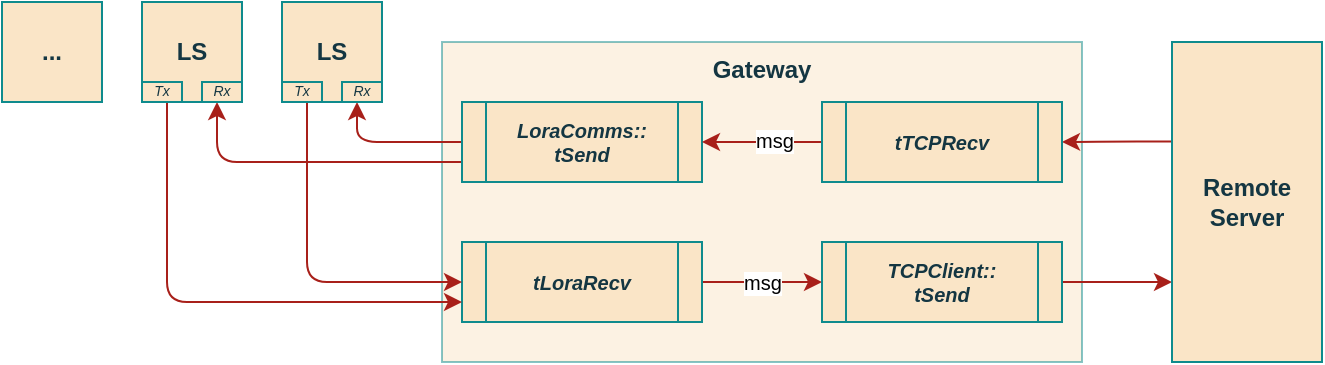 <mxfile version="15.9.6" type="github" pages="5">
  <diagram id="9ntWhLIJTqmjofceUZnP" name="overview">
    <mxGraphModel dx="2013" dy="452" grid="1" gridSize="10" guides="1" tooltips="1" connect="1" arrows="1" fold="1" page="0" pageScale="1" pageWidth="827" pageHeight="1169" math="0" shadow="0">
      <root>
        <mxCell id="-muiKmTSsOOiPFFWHkRS-0" />
        <mxCell id="-muiKmTSsOOiPFFWHkRS-1" parent="-muiKmTSsOOiPFFWHkRS-0" />
        <mxCell id="-muiKmTSsOOiPFFWHkRS-2" value="&lt;b&gt;Gateway&lt;/b&gt;" style="rounded=0;whiteSpace=wrap;html=1;sketch=0;fontColor=#143642;strokeColor=#0F8B8D;fillColor=#FAE5C7;opacity=50;verticalAlign=top;" parent="-muiKmTSsOOiPFFWHkRS-1" vertex="1">
          <mxGeometry x="-585" y="240" width="320" height="160" as="geometry" />
        </mxCell>
        <mxCell id="-muiKmTSsOOiPFFWHkRS-3" style="edgeStyle=orthogonalEdgeStyle;rounded=1;orthogonalLoop=1;jettySize=auto;html=1;exitX=0;exitY=0.5;exitDx=0;exitDy=0;entryX=0.75;entryY=1;entryDx=0;entryDy=0;strokeColor=#A8201A;" parent="-muiKmTSsOOiPFFWHkRS-1" source="-muiKmTSsOOiPFFWHkRS-5" target="-muiKmTSsOOiPFFWHkRS-18" edge="1">
          <mxGeometry relative="1" as="geometry" />
        </mxCell>
        <mxCell id="-muiKmTSsOOiPFFWHkRS-4" style="edgeStyle=orthogonalEdgeStyle;rounded=1;orthogonalLoop=1;jettySize=auto;html=1;exitX=0;exitY=0.75;exitDx=0;exitDy=0;entryX=0.75;entryY=1;entryDx=0;entryDy=0;strokeColor=#A8201A;" parent="-muiKmTSsOOiPFFWHkRS-1" source="-muiKmTSsOOiPFFWHkRS-5" target="-muiKmTSsOOiPFFWHkRS-20" edge="1">
          <mxGeometry relative="1" as="geometry" />
        </mxCell>
        <mxCell id="-muiKmTSsOOiPFFWHkRS-5" value="&lt;div style=&quot;font-size: 10px;&quot;&gt;&lt;b style=&quot;font-size: 10px;&quot;&gt;LoraComms::&lt;/b&gt;&lt;/div&gt;&lt;div style=&quot;font-size: 10px;&quot;&gt;&lt;b style=&quot;font-size: 10px;&quot;&gt;tSend&lt;/b&gt;&lt;/div&gt;" style="shape=process;whiteSpace=wrap;html=1;backgroundOutline=1;rounded=0;sketch=0;fontColor=#143642;strokeColor=#0F8B8D;fillColor=#FAE5C7;fontStyle=2;fontSize=10;" parent="-muiKmTSsOOiPFFWHkRS-1" vertex="1">
          <mxGeometry x="-575" y="270" width="120" height="40" as="geometry" />
        </mxCell>
        <mxCell id="-muiKmTSsOOiPFFWHkRS-6" style="edgeStyle=orthogonalEdgeStyle;rounded=1;orthogonalLoop=1;jettySize=auto;html=1;exitX=1;exitY=0.5;exitDx=0;exitDy=0;entryX=0;entryY=0.5;entryDx=0;entryDy=0;strokeColor=#A8201A;" parent="-muiKmTSsOOiPFFWHkRS-1" source="-muiKmTSsOOiPFFWHkRS-8" target="-muiKmTSsOOiPFFWHkRS-10" edge="1">
          <mxGeometry relative="1" as="geometry" />
        </mxCell>
        <mxCell id="-b2SO75VhXihlLXMbAYO-1" value="msg" style="edgeLabel;html=1;align=center;verticalAlign=middle;resizable=0;points=[];fontSize=10;" vertex="1" connectable="0" parent="-muiKmTSsOOiPFFWHkRS-6">
          <mxGeometry x="-0.346" relative="1" as="geometry">
            <mxPoint x="10" as="offset" />
          </mxGeometry>
        </mxCell>
        <mxCell id="-muiKmTSsOOiPFFWHkRS-8" value="&lt;b style=&quot;font-size: 10px;&quot;&gt;tLoraRecv&lt;/b&gt;" style="shape=process;whiteSpace=wrap;html=1;backgroundOutline=1;rounded=0;sketch=0;fontColor=#143642;strokeColor=#0F8B8D;fillColor=#FAE5C7;fontStyle=2;fontSize=10;" parent="-muiKmTSsOOiPFFWHkRS-1" vertex="1">
          <mxGeometry x="-575" y="340" width="120" height="40" as="geometry" />
        </mxCell>
        <mxCell id="-muiKmTSsOOiPFFWHkRS-9" style="edgeStyle=orthogonalEdgeStyle;rounded=1;orthogonalLoop=1;jettySize=auto;html=1;exitX=1;exitY=0.5;exitDx=0;exitDy=0;entryX=0;entryY=0.75;entryDx=0;entryDy=0;strokeColor=#A8201A;" parent="-muiKmTSsOOiPFFWHkRS-1" source="-muiKmTSsOOiPFFWHkRS-10" target="-muiKmTSsOOiPFFWHkRS-16" edge="1">
          <mxGeometry relative="1" as="geometry" />
        </mxCell>
        <mxCell id="-muiKmTSsOOiPFFWHkRS-10" value="&lt;div style=&quot;font-size: 10px;&quot;&gt;TCPClient::&lt;/div&gt;&lt;div style=&quot;font-size: 10px;&quot;&gt;tSend&lt;/div&gt;" style="shape=process;whiteSpace=wrap;html=1;backgroundOutline=1;rounded=0;sketch=0;fontColor=#143642;strokeColor=#0F8B8D;fillColor=#FAE5C7;fontStyle=3;fontSize=10;" parent="-muiKmTSsOOiPFFWHkRS-1" vertex="1">
          <mxGeometry x="-395" y="340" width="120" height="40" as="geometry" />
        </mxCell>
        <mxCell id="-muiKmTSsOOiPFFWHkRS-11" style="edgeStyle=orthogonalEdgeStyle;rounded=1;orthogonalLoop=1;jettySize=auto;html=1;exitX=0;exitY=0.5;exitDx=0;exitDy=0;entryX=1;entryY=0.5;entryDx=0;entryDy=0;strokeColor=#A8201A;" parent="-muiKmTSsOOiPFFWHkRS-1" source="-muiKmTSsOOiPFFWHkRS-15" target="-muiKmTSsOOiPFFWHkRS-5" edge="1">
          <mxGeometry relative="1" as="geometry" />
        </mxCell>
        <mxCell id="-b2SO75VhXihlLXMbAYO-0" value="msg" style="edgeLabel;html=1;align=center;verticalAlign=middle;resizable=0;points=[];fontSize=10;" vertex="1" connectable="0" parent="-muiKmTSsOOiPFFWHkRS-11">
          <mxGeometry x="-0.178" y="-1" relative="1" as="geometry">
            <mxPoint as="offset" />
          </mxGeometry>
        </mxCell>
        <mxCell id="-muiKmTSsOOiPFFWHkRS-13" style="edgeStyle=orthogonalEdgeStyle;rounded=1;orthogonalLoop=1;jettySize=auto;html=1;exitX=0.013;exitY=0.311;exitDx=0;exitDy=0;entryX=1;entryY=0.5;entryDx=0;entryDy=0;strokeColor=#A8201A;exitPerimeter=0;" parent="-muiKmTSsOOiPFFWHkRS-1" source="-muiKmTSsOOiPFFWHkRS-16" target="-muiKmTSsOOiPFFWHkRS-15" edge="1">
          <mxGeometry relative="1" as="geometry" />
        </mxCell>
        <mxCell id="-muiKmTSsOOiPFFWHkRS-15" value="&lt;b style=&quot;font-size: 10px;&quot;&gt;tTCPRecv&lt;/b&gt;" style="shape=process;whiteSpace=wrap;html=1;backgroundOutline=1;rounded=0;sketch=0;fontColor=#143642;strokeColor=#0F8B8D;fillColor=#FAE5C7;fontStyle=2;fontSize=10;" parent="-muiKmTSsOOiPFFWHkRS-1" vertex="1">
          <mxGeometry x="-395" y="270" width="120" height="40" as="geometry" />
        </mxCell>
        <mxCell id="-muiKmTSsOOiPFFWHkRS-16" value="Remote Server" style="rounded=0;whiteSpace=wrap;html=1;sketch=0;fontColor=#143642;strokeColor=#0F8B8D;fillColor=#FAE5C7;fontStyle=1" parent="-muiKmTSsOOiPFFWHkRS-1" vertex="1">
          <mxGeometry x="-220" y="240" width="75" height="160" as="geometry" />
        </mxCell>
        <mxCell id="-muiKmTSsOOiPFFWHkRS-17" style="edgeStyle=orthogonalEdgeStyle;rounded=1;orthogonalLoop=1;jettySize=auto;html=1;exitX=0.25;exitY=1;exitDx=0;exitDy=0;entryX=0;entryY=0.5;entryDx=0;entryDy=0;strokeColor=#A8201A;" parent="-muiKmTSsOOiPFFWHkRS-1" source="-muiKmTSsOOiPFFWHkRS-18" target="-muiKmTSsOOiPFFWHkRS-8" edge="1">
          <mxGeometry relative="1" as="geometry" />
        </mxCell>
        <mxCell id="-muiKmTSsOOiPFFWHkRS-18" value="LS" style="rounded=0;whiteSpace=wrap;html=1;sketch=0;fontColor=#143642;strokeColor=#0F8B8D;fillColor=#FAE5C7;fontStyle=1" parent="-muiKmTSsOOiPFFWHkRS-1" vertex="1">
          <mxGeometry x="-665" y="220" width="50" height="50" as="geometry" />
        </mxCell>
        <mxCell id="-muiKmTSsOOiPFFWHkRS-19" style="edgeStyle=orthogonalEdgeStyle;rounded=1;orthogonalLoop=1;jettySize=auto;html=1;exitX=0.25;exitY=1;exitDx=0;exitDy=0;entryX=0;entryY=0.75;entryDx=0;entryDy=0;strokeColor=#A8201A;" parent="-muiKmTSsOOiPFFWHkRS-1" source="-muiKmTSsOOiPFFWHkRS-20" target="-muiKmTSsOOiPFFWHkRS-8" edge="1">
          <mxGeometry relative="1" as="geometry" />
        </mxCell>
        <mxCell id="-muiKmTSsOOiPFFWHkRS-20" value="LS" style="rounded=0;whiteSpace=wrap;html=1;sketch=0;fontColor=#143642;strokeColor=#0F8B8D;fillColor=#FAE5C7;fontStyle=1" parent="-muiKmTSsOOiPFFWHkRS-1" vertex="1">
          <mxGeometry x="-735" y="220" width="50" height="50" as="geometry" />
        </mxCell>
        <mxCell id="-muiKmTSsOOiPFFWHkRS-21" value="..." style="rounded=0;whiteSpace=wrap;html=1;sketch=0;fontColor=#143642;strokeColor=#0F8B8D;fillColor=#FAE5C7;fontStyle=1" parent="-muiKmTSsOOiPFFWHkRS-1" vertex="1">
          <mxGeometry x="-805" y="220" width="50" height="50" as="geometry" />
        </mxCell>
        <mxCell id="-muiKmTSsOOiPFFWHkRS-24" value="Tx" style="rounded=0;whiteSpace=wrap;html=1;sketch=0;fontColor=#143642;strokeColor=#0F8B8D;fillColor=#FAE5C7;fontSize=7;fontStyle=2" parent="-muiKmTSsOOiPFFWHkRS-1" vertex="1">
          <mxGeometry x="-735" y="260" width="20" height="10" as="geometry" />
        </mxCell>
        <mxCell id="-muiKmTSsOOiPFFWHkRS-25" value="Rx" style="rounded=0;whiteSpace=wrap;html=1;sketch=0;fontColor=#143642;strokeColor=#0F8B8D;fillColor=#FAE5C7;fontSize=7;fontStyle=2" parent="-muiKmTSsOOiPFFWHkRS-1" vertex="1">
          <mxGeometry x="-705" y="260" width="20" height="10" as="geometry" />
        </mxCell>
        <mxCell id="-muiKmTSsOOiPFFWHkRS-26" value="Tx" style="rounded=0;whiteSpace=wrap;html=1;sketch=0;fontColor=#143642;strokeColor=#0F8B8D;fillColor=#FAE5C7;fontSize=7;fontStyle=2" parent="-muiKmTSsOOiPFFWHkRS-1" vertex="1">
          <mxGeometry x="-665" y="260" width="20" height="10" as="geometry" />
        </mxCell>
        <mxCell id="-muiKmTSsOOiPFFWHkRS-27" value="Rx" style="rounded=0;whiteSpace=wrap;html=1;sketch=0;fontColor=#143642;strokeColor=#0F8B8D;fillColor=#FAE5C7;fontSize=7;fontStyle=2" parent="-muiKmTSsOOiPFFWHkRS-1" vertex="1">
          <mxGeometry x="-635" y="260" width="20" height="10" as="geometry" />
        </mxCell>
      </root>
    </mxGraphModel>
  </diagram>
  <diagram id="FCesdf0NzKQSupr1E8r9" name="boot">
    <mxGraphModel dx="1542" dy="392" grid="1" gridSize="10" guides="1" tooltips="1" connect="1" arrows="1" fold="1" page="1" pageScale="1" pageWidth="850" pageHeight="1100" math="0" shadow="0">
      <root>
        <mxCell id="qHQD8GnIdfNHwth93l09-0" />
        <mxCell id="qHQD8GnIdfNHwth93l09-1" parent="qHQD8GnIdfNHwth93l09-0" />
        <mxCell id="qHQD8GnIdfNHwth93l09-2" style="edgeStyle=orthogonalEdgeStyle;curved=0;rounded=1;sketch=0;orthogonalLoop=1;jettySize=auto;html=1;exitX=0.5;exitY=1;exitDx=0;exitDy=0;entryX=0.5;entryY=0;entryDx=0;entryDy=0;fontColor=#143642;strokeColor=#A8201A;fillColor=#FAE5C7;" parent="qHQD8GnIdfNHwth93l09-1" source="qHQD8GnIdfNHwth93l09-3" edge="1">
          <mxGeometry relative="1" as="geometry">
            <mxPoint x="-414.63" y="140" as="targetPoint" />
          </mxGeometry>
        </mxCell>
        <mxCell id="qHQD8GnIdfNHwth93l09-3" value="Start-Up" style="ellipse;whiteSpace=wrap;html=1;fillColor=#FAE5C7;strokeColor=#0F8B8D;fontColor=#143642;fontStyle=1" parent="qHQD8GnIdfNHwth93l09-1" vertex="1">
          <mxGeometry x="-477.63" y="50" width="125.5" height="50" as="geometry" />
        </mxCell>
        <mxCell id="qHQD8GnIdfNHwth93l09-4" style="edgeStyle=orthogonalEdgeStyle;rounded=1;orthogonalLoop=1;jettySize=auto;html=1;exitX=0.5;exitY=1;exitDx=0;exitDy=0;entryX=0.5;entryY=0;entryDx=0;entryDy=0;fontSize=11;strokeColor=#A8201A;" parent="qHQD8GnIdfNHwth93l09-1" edge="1">
          <mxGeometry relative="1" as="geometry">
            <mxPoint x="-414.63" y="170" as="sourcePoint" />
            <mxPoint x="-414.88" y="190" as="targetPoint" />
          </mxGeometry>
        </mxCell>
        <mxCell id="qHQD8GnIdfNHwth93l09-6" value="end" style="ellipse;whiteSpace=wrap;html=1;fillColor=#FAE5C7;strokeColor=#0F8B8D;fontColor=#143642;fontStyle=1" parent="qHQD8GnIdfNHwth93l09-1" vertex="1">
          <mxGeometry x="-438.88" y="360" width="48" height="30" as="geometry" />
        </mxCell>
        <mxCell id="rP5C1Dct6dWHY5Q2OBZk-2" style="edgeStyle=orthogonalEdgeStyle;rounded=1;orthogonalLoop=1;jettySize=auto;html=1;exitX=0.5;exitY=1;exitDx=0;exitDy=0;entryX=0.5;entryY=0;entryDx=0;entryDy=0;fontSize=10;strokeColor=#A8201A;" edge="1" parent="qHQD8GnIdfNHwth93l09-1" source="qHQD8GnIdfNHwth93l09-7" target="rP5C1Dct6dWHY5Q2OBZk-0">
          <mxGeometry relative="1" as="geometry" />
        </mxCell>
        <mxCell id="qHQD8GnIdfNHwth93l09-7" value="&lt;b&gt;Create&lt;/b&gt; LoraComm" style="rounded=0;whiteSpace=wrap;html=1;sketch=0;fontColor=#143642;strokeColor=#0F8B8D;fillColor=#FAE5C7;" parent="qHQD8GnIdfNHwth93l09-1" vertex="1">
          <mxGeometry x="-489.63" y="190" width="150.25" height="30" as="geometry" />
        </mxCell>
        <mxCell id="qHQD8GnIdfNHwth93l09-8" value="&lt;b&gt;Create&lt;/b&gt; TCPclient" style="rounded=0;whiteSpace=wrap;html=1;sketch=0;fontColor=#143642;strokeColor=#0F8B8D;fillColor=#FAE5C7;" parent="qHQD8GnIdfNHwth93l09-1" vertex="1">
          <mxGeometry x="-490" y="140" width="150.25" height="30" as="geometry" />
        </mxCell>
        <mxCell id="rP5C1Dct6dWHY5Q2OBZk-5" style="edgeStyle=orthogonalEdgeStyle;rounded=1;orthogonalLoop=1;jettySize=auto;html=1;exitX=0.5;exitY=1;exitDx=0;exitDy=0;entryX=0.5;entryY=0;entryDx=0;entryDy=0;fontSize=10;strokeColor=#A8201A;" edge="1" parent="qHQD8GnIdfNHwth93l09-1" source="rP5C1Dct6dWHY5Q2OBZk-0" target="rP5C1Dct6dWHY5Q2OBZk-1">
          <mxGeometry relative="1" as="geometry" />
        </mxCell>
        <mxCell id="rP5C1Dct6dWHY5Q2OBZk-0" value="&lt;b&gt;TCPclient.run&lt;/b&gt;()" style="shape=process;whiteSpace=wrap;html=1;backgroundOutline=1;rounded=0;sketch=0;fontColor=#143642;strokeColor=#0F8B8D;fillColor=#FAE5C7;" vertex="1" parent="qHQD8GnIdfNHwth93l09-1">
          <mxGeometry x="-489.38" y="240" width="150" height="40" as="geometry" />
        </mxCell>
        <mxCell id="rP5C1Dct6dWHY5Q2OBZk-6" style="edgeStyle=orthogonalEdgeStyle;rounded=1;orthogonalLoop=1;jettySize=auto;html=1;exitX=0.5;exitY=1;exitDx=0;exitDy=0;entryX=0.5;entryY=0;entryDx=0;entryDy=0;fontSize=10;strokeColor=#A8201A;" edge="1" parent="qHQD8GnIdfNHwth93l09-1" source="rP5C1Dct6dWHY5Q2OBZk-1" target="qHQD8GnIdfNHwth93l09-6">
          <mxGeometry relative="1" as="geometry" />
        </mxCell>
        <mxCell id="rP5C1Dct6dWHY5Q2OBZk-1" value="&lt;b&gt;LoraComms.run&lt;/b&gt;()" style="shape=process;whiteSpace=wrap;html=1;backgroundOutline=1;rounded=0;sketch=0;fontColor=#143642;strokeColor=#0F8B8D;fillColor=#FAE5C7;" vertex="1" parent="qHQD8GnIdfNHwth93l09-1">
          <mxGeometry x="-489.38" y="300" width="150" height="40" as="geometry" />
        </mxCell>
      </root>
    </mxGraphModel>
  </diagram>
  <diagram id="VpyczXFERTWluZVo6KSv" name="threadsPriority">
    <mxGraphModel dx="450" dy="255" grid="1" gridSize="10" guides="1" tooltips="1" connect="1" arrows="1" fold="1" page="1" pageScale="1" pageWidth="827" pageHeight="1169" math="0" shadow="0">
      <root>
        <mxCell id="q1A7MC8YR2lrEWZPYVUL-0" />
        <mxCell id="q1A7MC8YR2lrEWZPYVUL-1" parent="q1A7MC8YR2lrEWZPYVUL-0" />
        <mxCell id="q1A7MC8YR2lrEWZPYVUL-2" value="tLoraRecv" style="rounded=1;whiteSpace=wrap;html=1;fillColor=#fff2cc;strokeColor=#d6b656;" parent="q1A7MC8YR2lrEWZPYVUL-1" vertex="1">
          <mxGeometry x="370" y="220" width="100" height="30" as="geometry" />
        </mxCell>
        <mxCell id="q1A7MC8YR2lrEWZPYVUL-3" value="TCPclient::tSend" style="rounded=1;whiteSpace=wrap;html=1;fillColor=#fff2cc;strokeColor=#d6b656;" parent="q1A7MC8YR2lrEWZPYVUL-1" vertex="1">
          <mxGeometry x="370" y="260" width="100" height="30" as="geometry" />
        </mxCell>
        <mxCell id="q1A7MC8YR2lrEWZPYVUL-4" value="tIdle" style="rounded=1;whiteSpace=wrap;html=1;fillColor=#e1d5e7;strokeColor=#9673a6;" parent="q1A7MC8YR2lrEWZPYVUL-1" vertex="1">
          <mxGeometry x="260" y="300" width="210" height="30" as="geometry" />
        </mxCell>
        <mxCell id="q1A7MC8YR2lrEWZPYVUL-5" value="" style="shape=flexArrow;endArrow=classic;html=1;rounded=0;fillColor=#f5f5f5;gradientColor=#b3b3b3;strokeColor=#666666;" parent="q1A7MC8YR2lrEWZPYVUL-1" edge="1">
          <mxGeometry width="50" height="50" relative="1" as="geometry">
            <mxPoint x="494" y="330" as="sourcePoint" />
            <mxPoint x="494" y="220" as="targetPoint" />
          </mxGeometry>
        </mxCell>
        <mxCell id="q1A7MC8YR2lrEWZPYVUL-6" value="&lt;div&gt;Priority&lt;/div&gt;&lt;div&gt;Level&lt;/div&gt;" style="edgeLabel;html=1;align=center;verticalAlign=middle;resizable=0;points=[];labelBackgroundColor=default;fontStyle=1" parent="q1A7MC8YR2lrEWZPYVUL-5" vertex="1" connectable="0">
          <mxGeometry x="0.539" y="-2" relative="1" as="geometry">
            <mxPoint x="28" y="29" as="offset" />
          </mxGeometry>
        </mxCell>
        <mxCell id="q1A7MC8YR2lrEWZPYVUL-7" value="tTCPRecv" style="rounded=1;whiteSpace=wrap;html=1;fillColor=#ffe6cc;strokeColor=#d79b00;" parent="q1A7MC8YR2lrEWZPYVUL-1" vertex="1">
          <mxGeometry x="260" y="220" width="110" height="30" as="geometry" />
        </mxCell>
        <mxCell id="q1A7MC8YR2lrEWZPYVUL-8" value="LoraComm::tSend" style="rounded=1;whiteSpace=wrap;html=1;fillColor=#ffe6cc;strokeColor=#d79b00;" parent="q1A7MC8YR2lrEWZPYVUL-1" vertex="1">
          <mxGeometry x="260" y="260" width="110" height="30" as="geometry" />
        </mxCell>
      </root>
    </mxGraphModel>
  </diagram>
  <diagram id="FD5P43LTUvK0FRBp2iYE" name="tTCPRecv">
    <mxGraphModel dx="643" dy="364" grid="1" gridSize="10" guides="1" tooltips="1" connect="1" arrows="1" fold="1" page="1" pageScale="1" pageWidth="827" pageHeight="1169" background="none" math="0" shadow="0">
      <root>
        <mxCell id="0" />
        <mxCell id="1" parent="0" />
        <mxCell id="CG6KJm1PyVAxM1OaOMc7-3" value="no" style="edgeStyle=orthogonalEdgeStyle;curved=0;rounded=1;sketch=0;orthogonalLoop=1;jettySize=auto;html=1;entryX=0;entryY=0.5;entryDx=0;entryDy=0;fontColor=#143642;strokeColor=#A8201A;fillColor=#FAE5C7;" parent="1" edge="1">
          <mxGeometry x="-0.895" relative="1" as="geometry">
            <Array as="points">
              <mxPoint x="300" y="390" />
              <mxPoint x="300" y="700" />
            </Array>
            <mxPoint as="offset" />
            <mxPoint x="371.25" y="390" as="sourcePoint" />
          </mxGeometry>
        </mxCell>
        <mxCell id="_cXp0AqPvOAXAXRdWO8v-1" style="edgeStyle=orthogonalEdgeStyle;curved=0;rounded=1;sketch=0;orthogonalLoop=1;jettySize=auto;html=1;exitX=0.5;exitY=1;exitDx=0;exitDy=0;entryX=0.5;entryY=0;entryDx=0;entryDy=0;fontColor=#143642;strokeColor=#A8201A;fillColor=#FAE5C7;" parent="1" source="_cXp0AqPvOAXAXRdWO8v-2" target="_cXp0AqPvOAXAXRdWO8v-4" edge="1">
          <mxGeometry relative="1" as="geometry" />
        </mxCell>
        <mxCell id="_cXp0AqPvOAXAXRdWO8v-2" value="tTCPRecv" style="ellipse;whiteSpace=wrap;html=1;fillColor=#FAE5C7;strokeColor=#0F8B8D;fontColor=#143642;fontStyle=1" parent="1" vertex="1">
          <mxGeometry x="352" y="40" width="125.5" height="50" as="geometry" />
        </mxCell>
        <mxCell id="_cXp0AqPvOAXAXRdWO8v-3" style="edgeStyle=orthogonalEdgeStyle;curved=0;rounded=1;sketch=0;orthogonalLoop=1;jettySize=auto;html=1;exitX=0.5;exitY=1;exitDx=0;exitDy=0;entryX=0.5;entryY=0;entryDx=0;entryDy=0;fontColor=#143642;strokeColor=#A8201A;fillColor=#FAE5C7;" parent="1" source="_cXp0AqPvOAXAXRdWO8v-4" edge="1">
          <mxGeometry relative="1" as="geometry">
            <mxPoint x="415" y="170" as="targetPoint" />
          </mxGeometry>
        </mxCell>
        <mxCell id="_cXp0AqPvOAXAXRdWO8v-4" value="" style="ellipse;whiteSpace=wrap;html=1;aspect=fixed;rounded=0;sketch=0;fontColor=#143642;strokeColor=#0F8B8D;fillColor=#FAE5C7;" parent="1" vertex="1">
          <mxGeometry x="405" y="130" width="20" height="20" as="geometry" />
        </mxCell>
        <mxCell id="_cXp0AqPvOAXAXRdWO8v-5" style="edgeStyle=orthogonalEdgeStyle;rounded=1;sketch=0;orthogonalLoop=1;jettySize=auto;html=1;entryX=0;entryY=0.5;entryDx=0;entryDy=0;fontColor=#143642;strokeColor=#A8201A;fillColor=#FAE5C7;exitX=0.5;exitY=1;exitDx=0;exitDy=0;" parent="1" source="_cXp0AqPvOAXAXRdWO8v-13" target="_cXp0AqPvOAXAXRdWO8v-4" edge="1">
          <mxGeometry relative="1" as="geometry">
            <Array as="points">
              <mxPoint x="415" y="440" />
              <mxPoint x="270" y="440" />
              <mxPoint x="270" y="140" />
            </Array>
            <mxPoint x="414.75" y="730" as="sourcePoint" />
          </mxGeometry>
        </mxCell>
        <mxCell id="_cXp0AqPvOAXAXRdWO8v-6" style="edgeStyle=orthogonalEdgeStyle;curved=0;rounded=1;sketch=0;orthogonalLoop=1;jettySize=auto;html=1;exitX=1;exitY=0.5;exitDx=0;exitDy=0;entryX=1;entryY=0.5;entryDx=0;entryDy=0;fontColor=#143642;strokeColor=#A8201A;fillColor=#FAE5C7;" parent="1" source="_cXp0AqPvOAXAXRdWO8v-10" target="_cXp0AqPvOAXAXRdWO8v-4" edge="1">
          <mxGeometry relative="1" as="geometry">
            <mxPoint x="457.25" y="630" as="sourcePoint" />
            <Array as="points">
              <mxPoint x="530" y="295" />
              <mxPoint x="530" y="140" />
            </Array>
          </mxGeometry>
        </mxCell>
        <mxCell id="_cXp0AqPvOAXAXRdWO8v-7" value="No" style="edgeLabel;html=1;align=center;verticalAlign=middle;resizable=0;points=[];fontColor=#143642;" parent="_cXp0AqPvOAXAXRdWO8v-6" vertex="1" connectable="0">
          <mxGeometry x="-0.958" y="2" relative="1" as="geometry">
            <mxPoint as="offset" />
          </mxGeometry>
        </mxCell>
        <mxCell id="_cXp0AqPvOAXAXRdWO8v-8" style="edgeStyle=orthogonalEdgeStyle;sketch=0;orthogonalLoop=1;jettySize=auto;html=1;exitX=0;exitY=0.5;exitDx=0;exitDy=0;entryX=0.5;entryY=0;entryDx=0;entryDy=0;fontColor=#143642;strokeColor=#A8201A;fillColor=#FAE5C7;rounded=1;" parent="1" source="_cXp0AqPvOAXAXRdWO8v-10" edge="1" target="_cXp0AqPvOAXAXRdWO8v-13">
          <mxGeometry relative="1" as="geometry">
            <Array as="points">
              <mxPoint x="324" y="295" />
              <mxPoint x="324" y="360" />
              <mxPoint x="414" y="360" />
            </Array>
            <mxPoint x="418.98" y="380" as="targetPoint" />
          </mxGeometry>
        </mxCell>
        <mxCell id="_cXp0AqPvOAXAXRdWO8v-9" value="Yes" style="edgeLabel;html=1;align=center;verticalAlign=middle;resizable=0;points=[];fontColor=#143642;" parent="_cXp0AqPvOAXAXRdWO8v-8" vertex="1" connectable="0">
          <mxGeometry x="-0.909" y="-1" relative="1" as="geometry">
            <mxPoint as="offset" />
          </mxGeometry>
        </mxCell>
        <mxCell id="_cXp0AqPvOAXAXRdWO8v-10" value="&lt;div&gt;&lt;i&gt;message&lt;/i&gt; was&lt;/div&gt;&lt;div&gt;received?&lt;br&gt;&lt;/div&gt;" style="rhombus;whiteSpace=wrap;html=1;rounded=0;sketch=0;fontColor=#143642;strokeColor=#0F8B8D;fillColor=#FAE5C7;" parent="1" vertex="1">
          <mxGeometry x="365.75" y="250" width="98" height="90" as="geometry" />
        </mxCell>
        <mxCell id="_cXp0AqPvOAXAXRdWO8v-11" value="Returns &lt;i&gt;message&lt;/i&gt;" style="edgeStyle=orthogonalEdgeStyle;rounded=1;orthogonalLoop=1;jettySize=auto;html=1;exitX=0.5;exitY=1;exitDx=0;exitDy=0;entryX=0.5;entryY=0;entryDx=0;entryDy=0;strokeColor=#A8201A;" parent="1" source="_cXp0AqPvOAXAXRdWO8v-12" target="_cXp0AqPvOAXAXRdWO8v-10" edge="1">
          <mxGeometry relative="1" as="geometry" />
        </mxCell>
        <mxCell id="_cXp0AqPvOAXAXRdWO8v-12" value="&lt;b&gt;TCPclient.recv&lt;/b&gt;()" style="shape=process;whiteSpace=wrap;html=1;backgroundOutline=1;rounded=0;sketch=0;fontColor=#143642;strokeColor=#0F8B8D;fillColor=#FAE5C7;" parent="1" vertex="1">
          <mxGeometry x="340" y="170" width="150" height="40" as="geometry" />
        </mxCell>
        <mxCell id="_cXp0AqPvOAXAXRdWO8v-13" value="&lt;div&gt;&lt;b&gt;LoraComm.push&lt;/b&gt;&lt;/div&gt;&lt;div&gt;&lt;b&gt;(&lt;/b&gt;&lt;i&gt;message)&lt;/i&gt;&lt;/div&gt;" style="shape=process;whiteSpace=wrap;html=1;backgroundOutline=1;rounded=0;sketch=0;fontColor=#143642;strokeColor=#0F8B8D;fillColor=#FAE5C7;" parent="1" vertex="1">
          <mxGeometry x="339" y="380" width="150" height="40" as="geometry" />
        </mxCell>
      </root>
    </mxGraphModel>
  </diagram>
  <diagram id="YE3qnnXC1LK3BgqoSeW2" name="tLoraRecv">
    <mxGraphModel dx="2177" dy="764" grid="1" gridSize="10" guides="1" tooltips="1" connect="1" arrows="1" fold="1" page="1" pageScale="1" pageWidth="827" pageHeight="1169" math="0" shadow="0">
      <root>
        <mxCell id="1Nv9RENwYBeTTlNkUciu-0" />
        <mxCell id="1Nv9RENwYBeTTlNkUciu-1" parent="1Nv9RENwYBeTTlNkUciu-0" />
        <mxCell id="1Nv9RENwYBeTTlNkUciu-2" style="edgeStyle=orthogonalEdgeStyle;curved=0;rounded=1;sketch=0;orthogonalLoop=1;jettySize=auto;html=1;exitX=0.5;exitY=1;exitDx=0;exitDy=0;entryX=0.5;entryY=0;entryDx=0;entryDy=0;fontColor=#143642;strokeColor=#A8201A;fillColor=#FAE5C7;" parent="1Nv9RENwYBeTTlNkUciu-1" source="1Nv9RENwYBeTTlNkUciu-3" target="1Nv9RENwYBeTTlNkUciu-5" edge="1">
          <mxGeometry relative="1" as="geometry" />
        </mxCell>
        <mxCell id="1Nv9RENwYBeTTlNkUciu-3" value="tLoraRecv" style="ellipse;whiteSpace=wrap;html=1;fillColor=#FAE5C7;strokeColor=#0F8B8D;fontColor=#143642;fontStyle=1" parent="1Nv9RENwYBeTTlNkUciu-1" vertex="1">
          <mxGeometry x="-488" y="70" width="125.5" height="50" as="geometry" />
        </mxCell>
        <mxCell id="1Nv9RENwYBeTTlNkUciu-4" style="edgeStyle=orthogonalEdgeStyle;curved=0;rounded=1;sketch=0;orthogonalLoop=1;jettySize=auto;html=1;exitX=0.5;exitY=1;exitDx=0;exitDy=0;entryX=0.5;entryY=0;entryDx=0;entryDy=0;fontColor=#143642;strokeColor=#A8201A;fillColor=#FAE5C7;" parent="1Nv9RENwYBeTTlNkUciu-1" source="1Nv9RENwYBeTTlNkUciu-5" edge="1">
          <mxGeometry relative="1" as="geometry">
            <mxPoint x="-425" y="200" as="targetPoint" />
          </mxGeometry>
        </mxCell>
        <mxCell id="1Nv9RENwYBeTTlNkUciu-5" value="" style="ellipse;whiteSpace=wrap;html=1;aspect=fixed;rounded=0;sketch=0;fontColor=#143642;strokeColor=#0F8B8D;fillColor=#FAE5C7;" parent="1Nv9RENwYBeTTlNkUciu-1" vertex="1">
          <mxGeometry x="-435" y="160" width="20" height="20" as="geometry" />
        </mxCell>
        <mxCell id="1Nv9RENwYBeTTlNkUciu-9" style="edgeStyle=orthogonalEdgeStyle;rounded=1;sketch=0;orthogonalLoop=1;jettySize=auto;html=1;entryX=0;entryY=0.5;entryDx=0;entryDy=0;fontColor=#143642;strokeColor=#A8201A;fillColor=#FAE5C7;exitX=0.5;exitY=1;exitDx=0;exitDy=0;" parent="1Nv9RENwYBeTTlNkUciu-1" source="nO9Lp-rOcGovFyJEWCfZ-2" target="1Nv9RENwYBeTTlNkUciu-5" edge="1">
          <mxGeometry relative="1" as="geometry">
            <Array as="points">
              <mxPoint x="-425" y="470" />
              <mxPoint x="-570" y="470" />
              <mxPoint x="-570" y="170" />
            </Array>
            <mxPoint x="-425.25" y="760" as="sourcePoint" />
          </mxGeometry>
        </mxCell>
        <mxCell id="1Nv9RENwYBeTTlNkUciu-10" style="edgeStyle=orthogonalEdgeStyle;curved=0;rounded=1;sketch=0;orthogonalLoop=1;jettySize=auto;html=1;exitX=1;exitY=0.5;exitDx=0;exitDy=0;entryX=1;entryY=0.5;entryDx=0;entryDy=0;fontColor=#143642;strokeColor=#A8201A;fillColor=#FAE5C7;" parent="1Nv9RENwYBeTTlNkUciu-1" source="1Nv9RENwYBeTTlNkUciu-17" target="1Nv9RENwYBeTTlNkUciu-5" edge="1">
          <mxGeometry relative="1" as="geometry">
            <mxPoint x="-382.75" y="660" as="sourcePoint" />
            <Array as="points">
              <mxPoint x="-310" y="325" />
              <mxPoint x="-310" y="170" />
            </Array>
          </mxGeometry>
        </mxCell>
        <mxCell id="1Nv9RENwYBeTTlNkUciu-11" value="No" style="edgeLabel;html=1;align=center;verticalAlign=middle;resizable=0;points=[];fontColor=#143642;" parent="1Nv9RENwYBeTTlNkUciu-10" vertex="1" connectable="0">
          <mxGeometry x="-0.958" y="2" relative="1" as="geometry">
            <mxPoint as="offset" />
          </mxGeometry>
        </mxCell>
        <mxCell id="1Nv9RENwYBeTTlNkUciu-15" style="edgeStyle=orthogonalEdgeStyle;sketch=0;orthogonalLoop=1;jettySize=auto;html=1;exitX=0;exitY=0.5;exitDx=0;exitDy=0;entryX=0.5;entryY=0;entryDx=0;entryDy=0;fontColor=#143642;strokeColor=#A8201A;fillColor=#FAE5C7;rounded=1;" parent="1Nv9RENwYBeTTlNkUciu-1" source="1Nv9RENwYBeTTlNkUciu-17" edge="1">
          <mxGeometry relative="1" as="geometry">
            <Array as="points">
              <mxPoint x="-515.77" y="325" />
              <mxPoint x="-515.77" y="390" />
              <mxPoint x="-420.77" y="390" />
            </Array>
            <mxPoint x="-421.02" y="410" as="targetPoint" />
          </mxGeometry>
        </mxCell>
        <mxCell id="1Nv9RENwYBeTTlNkUciu-16" value="Yes" style="edgeLabel;html=1;align=center;verticalAlign=middle;resizable=0;points=[];fontColor=#143642;" parent="1Nv9RENwYBeTTlNkUciu-15" vertex="1" connectable="0">
          <mxGeometry x="-0.909" y="-1" relative="1" as="geometry">
            <mxPoint as="offset" />
          </mxGeometry>
        </mxCell>
        <mxCell id="1Nv9RENwYBeTTlNkUciu-17" value="&lt;div&gt;&lt;i&gt;message&lt;/i&gt; was&lt;/div&gt;&lt;div&gt;received?&lt;br&gt;&lt;/div&gt;" style="rhombus;whiteSpace=wrap;html=1;rounded=0;sketch=0;fontColor=#143642;strokeColor=#0F8B8D;fillColor=#FAE5C7;" parent="1Nv9RENwYBeTTlNkUciu-1" vertex="1">
          <mxGeometry x="-474.25" y="280" width="98" height="90" as="geometry" />
        </mxCell>
        <mxCell id="nO9Lp-rOcGovFyJEWCfZ-1" value="Returns &lt;i&gt;message&lt;/i&gt;" style="edgeStyle=orthogonalEdgeStyle;rounded=1;orthogonalLoop=1;jettySize=auto;html=1;exitX=0.5;exitY=1;exitDx=0;exitDy=0;entryX=0.5;entryY=0;entryDx=0;entryDy=0;strokeColor=#A8201A;" parent="1Nv9RENwYBeTTlNkUciu-1" source="nO9Lp-rOcGovFyJEWCfZ-0" target="1Nv9RENwYBeTTlNkUciu-17" edge="1">
          <mxGeometry relative="1" as="geometry" />
        </mxCell>
        <mxCell id="nO9Lp-rOcGovFyJEWCfZ-0" value="&lt;b&gt;LoraComm.recv&lt;/b&gt;()" style="shape=process;whiteSpace=wrap;html=1;backgroundOutline=1;rounded=0;sketch=0;fontColor=#143642;strokeColor=#0F8B8D;fillColor=#FAE5C7;" parent="1Nv9RENwYBeTTlNkUciu-1" vertex="1">
          <mxGeometry x="-500" y="200" width="150" height="40" as="geometry" />
        </mxCell>
        <mxCell id="nO9Lp-rOcGovFyJEWCfZ-2" value="&lt;div&gt;&lt;b&gt;TCPclient.push&lt;/b&gt;&lt;/div&gt;&lt;div&gt;&lt;b&gt;(&lt;/b&gt;&lt;i&gt;message)&lt;/i&gt;&lt;/div&gt;" style="shape=process;whiteSpace=wrap;html=1;backgroundOutline=1;rounded=0;sketch=0;fontColor=#143642;strokeColor=#0F8B8D;fillColor=#FAE5C7;" parent="1Nv9RENwYBeTTlNkUciu-1" vertex="1">
          <mxGeometry x="-500.25" y="410" width="150" height="40" as="geometry" />
        </mxCell>
      </root>
    </mxGraphModel>
  </diagram>
</mxfile>
